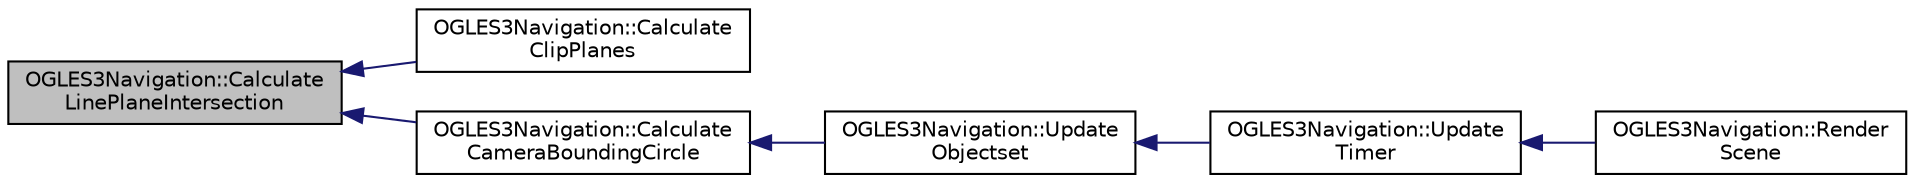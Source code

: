 digraph "OGLES3Navigation::CalculateLinePlaneIntersection"
{
  edge [fontname="Helvetica",fontsize="10",labelfontname="Helvetica",labelfontsize="10"];
  node [fontname="Helvetica",fontsize="10",shape=record];
  rankdir="LR";
  Node1 [label="OGLES3Navigation::Calculate\lLinePlaneIntersection",height=0.2,width=0.4,color="black", fillcolor="grey75", style="filled", fontcolor="black"];
  Node1 -> Node2 [dir="back",color="midnightblue",fontsize="10",style="solid"];
  Node2 [label="OGLES3Navigation::Calculate\lClipPlanes",height=0.2,width=0.4,color="black", fillcolor="white", style="filled",URL="$class_o_g_l_e_s3_navigation.html#aab5e74012376a35e82633e7d300251e0"];
  Node1 -> Node3 [dir="back",color="midnightblue",fontsize="10",style="solid"];
  Node3 [label="OGLES3Navigation::Calculate\lCameraBoundingCircle",height=0.2,width=0.4,color="black", fillcolor="white", style="filled",URL="$class_o_g_l_e_s3_navigation.html#af7e10b7b5702ebb311b1bc2504bf187e"];
  Node3 -> Node4 [dir="back",color="midnightblue",fontsize="10",style="solid"];
  Node4 [label="OGLES3Navigation::Update\lObjectset",height=0.2,width=0.4,color="black", fillcolor="white", style="filled",URL="$class_o_g_l_e_s3_navigation.html#a51aa00b672b669b0566ff173de618451"];
  Node4 -> Node5 [dir="back",color="midnightblue",fontsize="10",style="solid"];
  Node5 [label="OGLES3Navigation::Update\lTimer",height=0.2,width=0.4,color="black", fillcolor="white", style="filled",URL="$class_o_g_l_e_s3_navigation.html#a278e0192e50c73ce8c676df29a90fc2f"];
  Node5 -> Node6 [dir="back",color="midnightblue",fontsize="10",style="solid"];
  Node6 [label="OGLES3Navigation::Render\lScene",height=0.2,width=0.4,color="black", fillcolor="white", style="filled",URL="$class_o_g_l_e_s3_navigation.html#adc2f329993dc21bfecab7f79b1ebecb6"];
}

